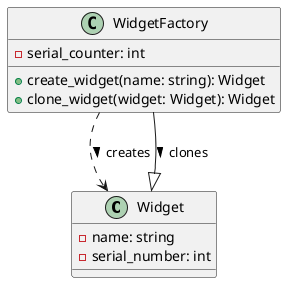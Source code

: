 @startuml
class Widget {
  -name: string
  -serial_number: int
}

class WidgetFactory {
  -serial_counter: int
  +create_widget(name: string): Widget
  +clone_widget(widget: Widget): Widget
}

WidgetFactory ..> Widget : creates >
WidgetFactory --|> Widget : clones >
@enduml